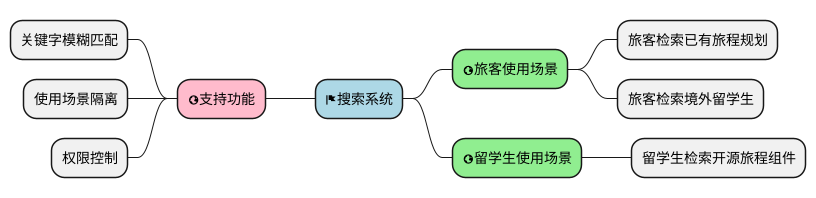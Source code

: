 @startmindmap
'https://plantuml.com/mindmap-diagram

+[#lightblue] <&flag>搜索系统
++[#lightgreen] <&globe>旅客使用场景
+++ 旅客检索已有旅程规划
+++ 旅客检索境外留学生
++[#lightgreen] <&globe>留学生使用场景
+++ 留学生检索开源旅程组件
--[#FFBBCC] <&globe>支持功能
--- 关键字模糊匹配
--- 使用场景隔离
--- 权限控制


@endmindmap
